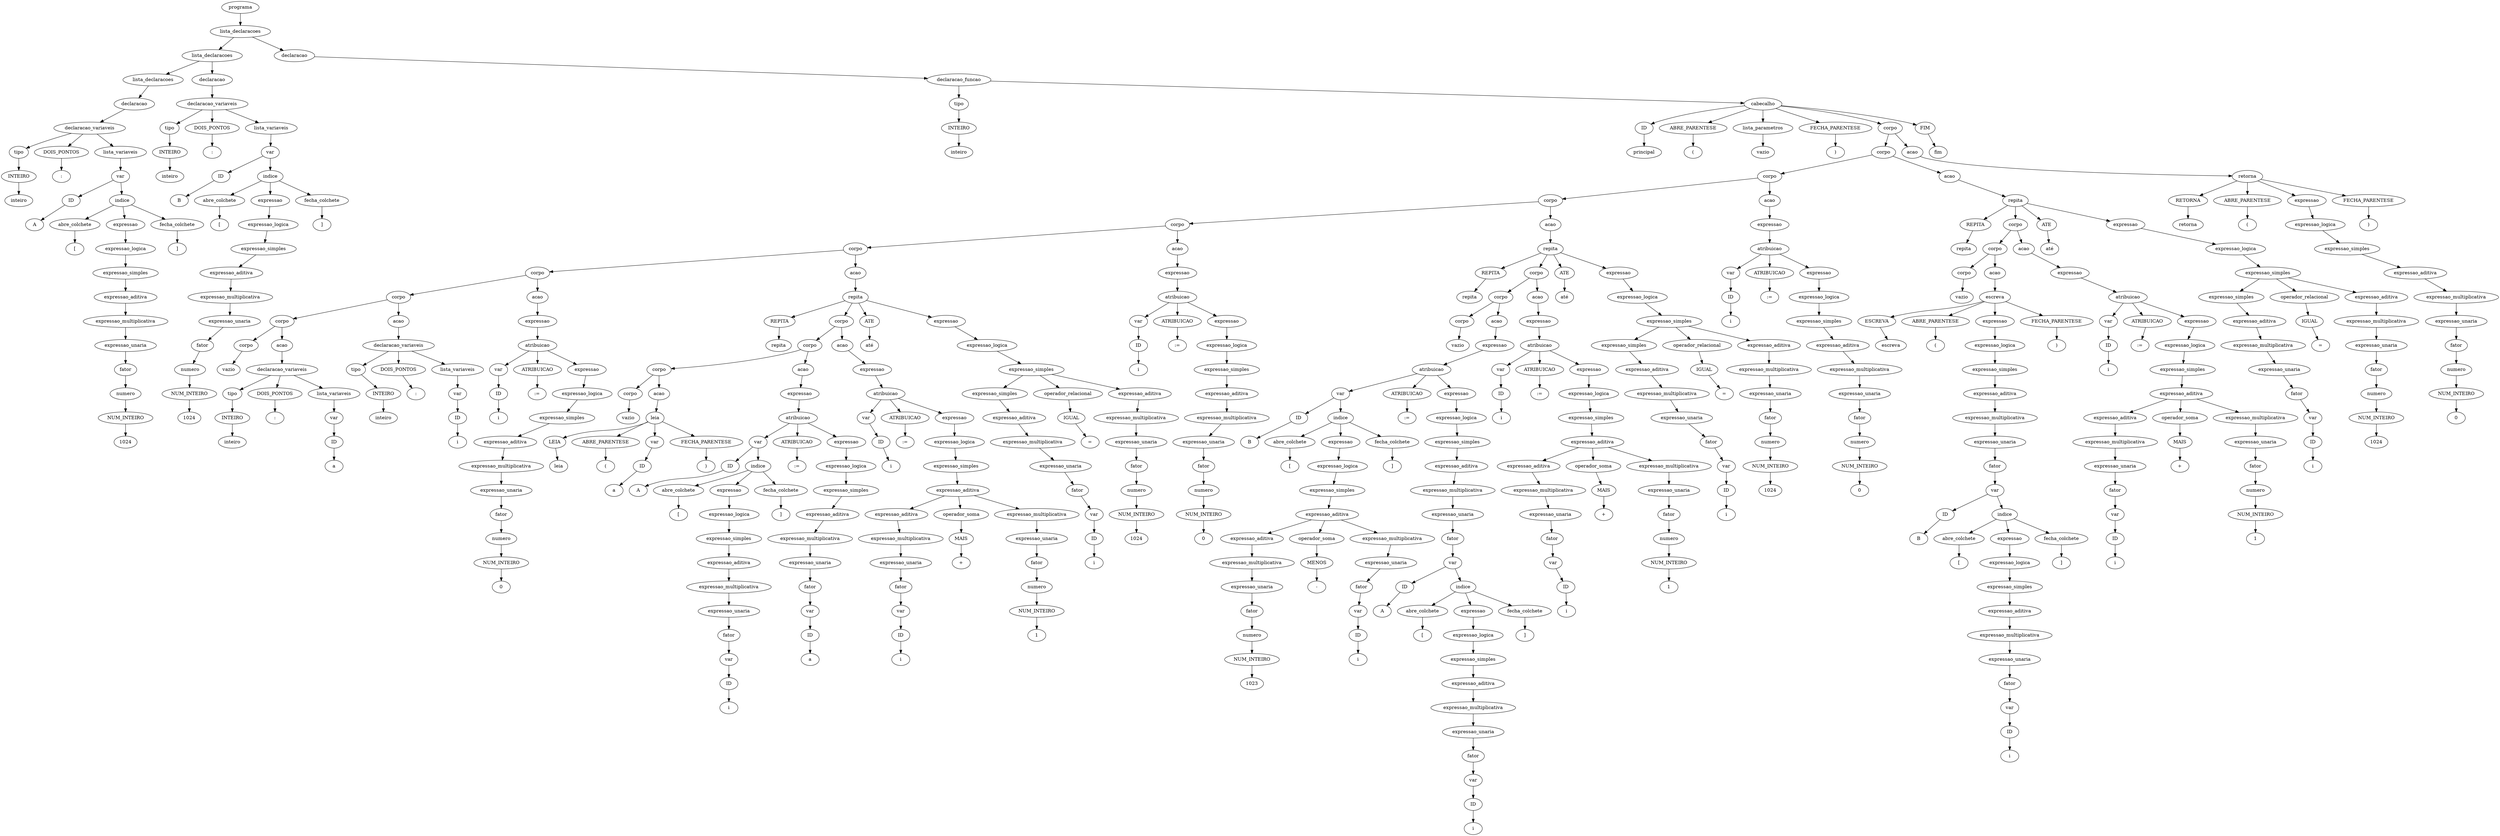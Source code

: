 digraph tree {
    "0x0" [label="programa"];
    "0x1" [label="lista_declaracoes"];
    "0x2" [label="lista_declaracoes"];
    "0x3" [label="lista_declaracoes"];
    "0x4" [label="declaracao"];
    "0x5" [label="declaracao_variaveis"];
    "0x6" [label="tipo"];
    "0x7" [label="INTEIRO"];
    "0x8" [label="inteiro"];
    "0x9" [label="DOIS_PONTOS"];
    "0xa" [label=":"];
    "0xb" [label="lista_variaveis"];
    "0xc" [label="var"];
    "0xd" [label="ID"];
    "0xe" [label="A"];
    "0xf" [label="indice"];
    "0x10" [label="abre_colchete"];
    "0x11" [label="["];
    "0x12" [label="expressao"];
    "0x13" [label="expressao_logica"];
    "0x14" [label="expressao_simples"];
    "0x15" [label="expressao_aditiva"];
    "0x16" [label="expressao_multiplicativa"];
    "0x17" [label="expressao_unaria"];
    "0x18" [label="fator"];
    "0x19" [label="numero"];
    "0x1a" [label="NUM_INTEIRO"];
    "0x1b" [label="1024"];
    "0x1c" [label="fecha_colchete"];
    "0x1d" [label="]"];
    "0x1e" [label="declaracao"];
    "0x1f" [label="declaracao_variaveis"];
    "0x20" [label="tipo"];
    "0x21" [label="INTEIRO"];
    "0x22" [label="inteiro"];
    "0x23" [label="DOIS_PONTOS"];
    "0x24" [label=":"];
    "0x25" [label="lista_variaveis"];
    "0x26" [label="var"];
    "0x27" [label="ID"];
    "0x28" [label="B"];
    "0x29" [label="indice"];
    "0x2a" [label="abre_colchete"];
    "0x2b" [label="["];
    "0x2c" [label="expressao"];
    "0x2d" [label="expressao_logica"];
    "0x2e" [label="expressao_simples"];
    "0x2f" [label="expressao_aditiva"];
    "0x30" [label="expressao_multiplicativa"];
    "0x31" [label="expressao_unaria"];
    "0x32" [label="fator"];
    "0x33" [label="numero"];
    "0x34" [label="NUM_INTEIRO"];
    "0x35" [label="1024"];
    "0x36" [label="fecha_colchete"];
    "0x37" [label="]"];
    "0x38" [label="declaracao"];
    "0x39" [label="declaracao_funcao"];
    "0x3a" [label="tipo"];
    "0x3b" [label="INTEIRO"];
    "0x3c" [label="inteiro"];
    "0x3d" [label="cabecalho"];
    "0x3e" [label="ID"];
    "0x3f" [label="principal"];
    "0x40" [label="ABRE_PARENTESE"];
    "0x41" [label="("];
    "0x42" [label="lista_parametros"];
    "0x43" [label="vazio"];
    "0x44" [label="FECHA_PARENTESE"];
    "0x45" [label=")"];
    "0x46" [label="corpo"];
    "0x47" [label="corpo"];
    "0x48" [label="corpo"];
    "0x49" [label="corpo"];
    "0x4a" [label="corpo"];
    "0x4b" [label="corpo"];
    "0x4c" [label="corpo"];
    "0x4d" [label="corpo"];
    "0x4e" [label="corpo"];
    "0x4f" [label="corpo"];
    "0x50" [label="vazio"];
    "0x51" [label="acao"];
    "0x52" [label="declaracao_variaveis"];
    "0x53" [label="tipo"];
    "0x54" [label="INTEIRO"];
    "0x55" [label="inteiro"];
    "0x56" [label="DOIS_PONTOS"];
    "0x57" [label=":"];
    "0x58" [label="lista_variaveis"];
    "0x59" [label="var"];
    "0x5a" [label="ID"];
    "0x5b" [label="a"];
    "0x5c" [label="acao"];
    "0x5d" [label="declaracao_variaveis"];
    "0x5e" [label="tipo"];
    "0x5f" [label="INTEIRO"];
    "0x60" [label="inteiro"];
    "0x61" [label="DOIS_PONTOS"];
    "0x62" [label=":"];
    "0x63" [label="lista_variaveis"];
    "0x64" [label="var"];
    "0x65" [label="ID"];
    "0x66" [label="i"];
    "0x67" [label="acao"];
    "0x68" [label="expressao"];
    "0x69" [label="atribuicao"];
    "0x6a" [label="var"];
    "0x6b" [label="ID"];
    "0x6c" [label="i"];
    "0x6d" [label="ATRIBUICAO"];
    "0x6e" [label=":="];
    "0x6f" [label="expressao"];
    "0x70" [label="expressao_logica"];
    "0x71" [label="expressao_simples"];
    "0x72" [label="expressao_aditiva"];
    "0x73" [label="expressao_multiplicativa"];
    "0x74" [label="expressao_unaria"];
    "0x75" [label="fator"];
    "0x76" [label="numero"];
    "0x77" [label="NUM_INTEIRO"];
    "0x78" [label="0"];
    "0x79" [label="acao"];
    "0x7a" [label="repita"];
    "0x7b" [label="REPITA"];
    "0x7c" [label="repita"];
    "0x7d" [label="corpo"];
    "0x7e" [label="corpo"];
    "0x7f" [label="corpo"];
    "0x80" [label="corpo"];
    "0x81" [label="vazio"];
    "0x82" [label="acao"];
    "0x83" [label="leia"];
    "0x84" [label="LEIA"];
    "0x85" [label="leia"];
    "0x86" [label="ABRE_PARENTESE"];
    "0x87" [label="("];
    "0x88" [label="var"];
    "0x89" [label="ID"];
    "0x8a" [label="a"];
    "0x8b" [label="FECHA_PARENTESE"];
    "0x8c" [label=")"];
    "0x8d" [label="acao"];
    "0x8e" [label="expressao"];
    "0x8f" [label="atribuicao"];
    "0x90" [label="var"];
    "0x91" [label="ID"];
    "0x92" [label="A"];
    "0x93" [label="indice"];
    "0x94" [label="abre_colchete"];
    "0x95" [label="["];
    "0x96" [label="expressao"];
    "0x97" [label="expressao_logica"];
    "0x98" [label="expressao_simples"];
    "0x99" [label="expressao_aditiva"];
    "0x9a" [label="expressao_multiplicativa"];
    "0x9b" [label="expressao_unaria"];
    "0x9c" [label="fator"];
    "0x9d" [label="var"];
    "0x9e" [label="ID"];
    "0x9f" [label="i"];
    "0xa0" [label="fecha_colchete"];
    "0xa1" [label="]"];
    "0xa2" [label="ATRIBUICAO"];
    "0xa3" [label=":="];
    "0xa4" [label="expressao"];
    "0xa5" [label="expressao_logica"];
    "0xa6" [label="expressao_simples"];
    "0xa7" [label="expressao_aditiva"];
    "0xa8" [label="expressao_multiplicativa"];
    "0xa9" [label="expressao_unaria"];
    "0xaa" [label="fator"];
    "0xab" [label="var"];
    "0xac" [label="ID"];
    "0xad" [label="a"];
    "0xae" [label="acao"];
    "0xaf" [label="expressao"];
    "0xb0" [label="atribuicao"];
    "0xb1" [label="var"];
    "0xb2" [label="ID"];
    "0xb3" [label="i"];
    "0xb4" [label="ATRIBUICAO"];
    "0xb5" [label=":="];
    "0xb6" [label="expressao"];
    "0xb7" [label="expressao_logica"];
    "0xb8" [label="expressao_simples"];
    "0xb9" [label="expressao_aditiva"];
    "0xba" [label="expressao_aditiva"];
    "0xbb" [label="expressao_multiplicativa"];
    "0xbc" [label="expressao_unaria"];
    "0xbd" [label="fator"];
    "0xbe" [label="var"];
    "0xbf" [label="ID"];
    "0xc0" [label="i"];
    "0xc1" [label="operador_soma"];
    "0xc2" [label="MAIS"];
    "0xc3" [label="+"];
    "0xc4" [label="expressao_multiplicativa"];
    "0xc5" [label="expressao_unaria"];
    "0xc6" [label="fator"];
    "0xc7" [label="numero"];
    "0xc8" [label="NUM_INTEIRO"];
    "0xc9" [label="1"];
    "0xca" [label="ATE"];
    "0xcb" [label="até"];
    "0xcc" [label="expressao"];
    "0xcd" [label="expressao_logica"];
    "0xce" [label="expressao_simples"];
    "0xcf" [label="expressao_simples"];
    "0xd0" [label="expressao_aditiva"];
    "0xd1" [label="expressao_multiplicativa"];
    "0xd2" [label="expressao_unaria"];
    "0xd3" [label="fator"];
    "0xd4" [label="var"];
    "0xd5" [label="ID"];
    "0xd6" [label="i"];
    "0xd7" [label="operador_relacional"];
    "0xd8" [label="IGUAL"];
    "0xd9" [label="="];
    "0xda" [label="expressao_aditiva"];
    "0xdb" [label="expressao_multiplicativa"];
    "0xdc" [label="expressao_unaria"];
    "0xdd" [label="fator"];
    "0xde" [label="numero"];
    "0xdf" [label="NUM_INTEIRO"];
    "0xe0" [label="1024"];
    "0xe1" [label="acao"];
    "0xe2" [label="expressao"];
    "0xe3" [label="atribuicao"];
    "0xe4" [label="var"];
    "0xe5" [label="ID"];
    "0xe6" [label="i"];
    "0xe7" [label="ATRIBUICAO"];
    "0xe8" [label=":="];
    "0xe9" [label="expressao"];
    "0xea" [label="expressao_logica"];
    "0xeb" [label="expressao_simples"];
    "0xec" [label="expressao_aditiva"];
    "0xed" [label="expressao_multiplicativa"];
    "0xee" [label="expressao_unaria"];
    "0xef" [label="fator"];
    "0xf0" [label="numero"];
    "0xf1" [label="NUM_INTEIRO"];
    "0xf2" [label="0"];
    "0xf3" [label="acao"];
    "0xf4" [label="repita"];
    "0xf5" [label="REPITA"];
    "0xf6" [label="repita"];
    "0xf7" [label="corpo"];
    "0xf8" [label="corpo"];
    "0xf9" [label="corpo"];
    "0xfa" [label="vazio"];
    "0xfb" [label="acao"];
    "0xfc" [label="expressao"];
    "0xfd" [label="atribuicao"];
    "0xfe" [label="var"];
    "0xff" [label="ID"];
    "0x100" [label="B"];
    "0x101" [label="indice"];
    "0x102" [label="abre_colchete"];
    "0x103" [label="["];
    "0x104" [label="expressao"];
    "0x105" [label="expressao_logica"];
    "0x106" [label="expressao_simples"];
    "0x107" [label="expressao_aditiva"];
    "0x108" [label="expressao_aditiva"];
    "0x109" [label="expressao_multiplicativa"];
    "0x10a" [label="expressao_unaria"];
    "0x10b" [label="fator"];
    "0x10c" [label="numero"];
    "0x10d" [label="NUM_INTEIRO"];
    "0x10e" [label="1023"];
    "0x10f" [label="operador_soma"];
    "0x110" [label="MENOS"];
    "0x111" [label="-"];
    "0x112" [label="expressao_multiplicativa"];
    "0x113" [label="expressao_unaria"];
    "0x114" [label="fator"];
    "0x115" [label="var"];
    "0x116" [label="ID"];
    "0x117" [label="i"];
    "0x118" [label="fecha_colchete"];
    "0x119" [label="]"];
    "0x11a" [label="ATRIBUICAO"];
    "0x11b" [label=":="];
    "0x11c" [label="expressao"];
    "0x11d" [label="expressao_logica"];
    "0x11e" [label="expressao_simples"];
    "0x11f" [label="expressao_aditiva"];
    "0x120" [label="expressao_multiplicativa"];
    "0x121" [label="expressao_unaria"];
    "0x122" [label="fator"];
    "0x123" [label="var"];
    "0x124" [label="ID"];
    "0x125" [label="A"];
    "0x126" [label="indice"];
    "0x127" [label="abre_colchete"];
    "0x128" [label="["];
    "0x129" [label="expressao"];
    "0x12a" [label="expressao_logica"];
    "0x12b" [label="expressao_simples"];
    "0x12c" [label="expressao_aditiva"];
    "0x12d" [label="expressao_multiplicativa"];
    "0x12e" [label="expressao_unaria"];
    "0x12f" [label="fator"];
    "0x130" [label="var"];
    "0x131" [label="ID"];
    "0x132" [label="i"];
    "0x133" [label="fecha_colchete"];
    "0x134" [label="]"];
    "0x135" [label="acao"];
    "0x136" [label="expressao"];
    "0x137" [label="atribuicao"];
    "0x138" [label="var"];
    "0x139" [label="ID"];
    "0x13a" [label="i"];
    "0x13b" [label="ATRIBUICAO"];
    "0x13c" [label=":="];
    "0x13d" [label="expressao"];
    "0x13e" [label="expressao_logica"];
    "0x13f" [label="expressao_simples"];
    "0x140" [label="expressao_aditiva"];
    "0x141" [label="expressao_aditiva"];
    "0x142" [label="expressao_multiplicativa"];
    "0x143" [label="expressao_unaria"];
    "0x144" [label="fator"];
    "0x145" [label="var"];
    "0x146" [label="ID"];
    "0x147" [label="i"];
    "0x148" [label="operador_soma"];
    "0x149" [label="MAIS"];
    "0x14a" [label="+"];
    "0x14b" [label="expressao_multiplicativa"];
    "0x14c" [label="expressao_unaria"];
    "0x14d" [label="fator"];
    "0x14e" [label="numero"];
    "0x14f" [label="NUM_INTEIRO"];
    "0x150" [label="1"];
    "0x151" [label="ATE"];
    "0x152" [label="até"];
    "0x153" [label="expressao"];
    "0x154" [label="expressao_logica"];
    "0x155" [label="expressao_simples"];
    "0x156" [label="expressao_simples"];
    "0x157" [label="expressao_aditiva"];
    "0x158" [label="expressao_multiplicativa"];
    "0x159" [label="expressao_unaria"];
    "0x15a" [label="fator"];
    "0x15b" [label="var"];
    "0x15c" [label="ID"];
    "0x15d" [label="i"];
    "0x15e" [label="operador_relacional"];
    "0x15f" [label="IGUAL"];
    "0x160" [label="="];
    "0x161" [label="expressao_aditiva"];
    "0x162" [label="expressao_multiplicativa"];
    "0x163" [label="expressao_unaria"];
    "0x164" [label="fator"];
    "0x165" [label="numero"];
    "0x166" [label="NUM_INTEIRO"];
    "0x167" [label="1024"];
    "0x168" [label="acao"];
    "0x169" [label="expressao"];
    "0x16a" [label="atribuicao"];
    "0x16b" [label="var"];
    "0x16c" [label="ID"];
    "0x16d" [label="i"];
    "0x16e" [label="ATRIBUICAO"];
    "0x16f" [label=":="];
    "0x170" [label="expressao"];
    "0x171" [label="expressao_logica"];
    "0x172" [label="expressao_simples"];
    "0x173" [label="expressao_aditiva"];
    "0x174" [label="expressao_multiplicativa"];
    "0x175" [label="expressao_unaria"];
    "0x176" [label="fator"];
    "0x177" [label="numero"];
    "0x178" [label="NUM_INTEIRO"];
    "0x179" [label="0"];
    "0x17a" [label="acao"];
    "0x17b" [label="repita"];
    "0x17c" [label="REPITA"];
    "0x17d" [label="repita"];
    "0x17e" [label="corpo"];
    "0x17f" [label="corpo"];
    "0x180" [label="corpo"];
    "0x181" [label="vazio"];
    "0x182" [label="acao"];
    "0x183" [label="escreva"];
    "0x184" [label="ESCREVA"];
    "0x185" [label="escreva"];
    "0x186" [label="ABRE_PARENTESE"];
    "0x187" [label="("];
    "0x188" [label="expressao"];
    "0x189" [label="expressao_logica"];
    "0x18a" [label="expressao_simples"];
    "0x18b" [label="expressao_aditiva"];
    "0x18c" [label="expressao_multiplicativa"];
    "0x18d" [label="expressao_unaria"];
    "0x18e" [label="fator"];
    "0x18f" [label="var"];
    "0x190" [label="ID"];
    "0x191" [label="B"];
    "0x192" [label="indice"];
    "0x193" [label="abre_colchete"];
    "0x194" [label="["];
    "0x195" [label="expressao"];
    "0x196" [label="expressao_logica"];
    "0x197" [label="expressao_simples"];
    "0x198" [label="expressao_aditiva"];
    "0x199" [label="expressao_multiplicativa"];
    "0x19a" [label="expressao_unaria"];
    "0x19b" [label="fator"];
    "0x19c" [label="var"];
    "0x19d" [label="ID"];
    "0x19e" [label="i"];
    "0x19f" [label="fecha_colchete"];
    "0x1a0" [label="]"];
    "0x1a1" [label="FECHA_PARENTESE"];
    "0x1a2" [label=")"];
    "0x1a3" [label="acao"];
    "0x1a4" [label="expressao"];
    "0x1a5" [label="atribuicao"];
    "0x1a6" [label="var"];
    "0x1a7" [label="ID"];
    "0x1a8" [label="i"];
    "0x1a9" [label="ATRIBUICAO"];
    "0x1aa" [label=":="];
    "0x1ab" [label="expressao"];
    "0x1ac" [label="expressao_logica"];
    "0x1ad" [label="expressao_simples"];
    "0x1ae" [label="expressao_aditiva"];
    "0x1af" [label="expressao_aditiva"];
    "0x1b0" [label="expressao_multiplicativa"];
    "0x1b1" [label="expressao_unaria"];
    "0x1b2" [label="fator"];
    "0x1b3" [label="var"];
    "0x1b4" [label="ID"];
    "0x1b5" [label="i"];
    "0x1b6" [label="operador_soma"];
    "0x1b7" [label="MAIS"];
    "0x1b8" [label="+"];
    "0x1b9" [label="expressao_multiplicativa"];
    "0x1ba" [label="expressao_unaria"];
    "0x1bb" [label="fator"];
    "0x1bc" [label="numero"];
    "0x1bd" [label="NUM_INTEIRO"];
    "0x1be" [label="1"];
    "0x1bf" [label="ATE"];
    "0x1c0" [label="até"];
    "0x1c1" [label="expressao"];
    "0x1c2" [label="expressao_logica"];
    "0x1c3" [label="expressao_simples"];
    "0x1c4" [label="expressao_simples"];
    "0x1c5" [label="expressao_aditiva"];
    "0x1c6" [label="expressao_multiplicativa"];
    "0x1c7" [label="expressao_unaria"];
    "0x1c8" [label="fator"];
    "0x1c9" [label="var"];
    "0x1ca" [label="ID"];
    "0x1cb" [label="i"];
    "0x1cc" [label="operador_relacional"];
    "0x1cd" [label="IGUAL"];
    "0x1ce" [label="="];
    "0x1cf" [label="expressao_aditiva"];
    "0x1d0" [label="expressao_multiplicativa"];
    "0x1d1" [label="expressao_unaria"];
    "0x1d2" [label="fator"];
    "0x1d3" [label="numero"];
    "0x1d4" [label="NUM_INTEIRO"];
    "0x1d5" [label="1024"];
    "0x1d6" [label="acao"];
    "0x1d7" [label="retorna"];
    "0x1d8" [label="RETORNA"];
    "0x1d9" [label="retorna"];
    "0x1da" [label="ABRE_PARENTESE"];
    "0x1db" [label="("];
    "0x1dc" [label="expressao"];
    "0x1dd" [label="expressao_logica"];
    "0x1de" [label="expressao_simples"];
    "0x1df" [label="expressao_aditiva"];
    "0x1e0" [label="expressao_multiplicativa"];
    "0x1e1" [label="expressao_unaria"];
    "0x1e2" [label="fator"];
    "0x1e3" [label="numero"];
    "0x1e4" [label="NUM_INTEIRO"];
    "0x1e5" [label="0"];
    "0x1e6" [label="FECHA_PARENTESE"];
    "0x1e7" [label=")"];
    "0x1e8" [label="FIM"];
    "0x1e9" [label="fim"];
    "0x0" -> "0x1";
    "0x1" -> "0x2";
    "0x1" -> "0x38";
    "0x2" -> "0x3";
    "0x2" -> "0x1e";
    "0x3" -> "0x4";
    "0x4" -> "0x5";
    "0x5" -> "0x6";
    "0x5" -> "0x9";
    "0x5" -> "0xb";
    "0x6" -> "0x7";
    "0x7" -> "0x8";
    "0x9" -> "0xa";
    "0xb" -> "0xc";
    "0xc" -> "0xd";
    "0xc" -> "0xf";
    "0xd" -> "0xe";
    "0xf" -> "0x10";
    "0xf" -> "0x12";
    "0xf" -> "0x1c";
    "0x10" -> "0x11";
    "0x12" -> "0x13";
    "0x13" -> "0x14";
    "0x14" -> "0x15";
    "0x15" -> "0x16";
    "0x16" -> "0x17";
    "0x17" -> "0x18";
    "0x18" -> "0x19";
    "0x19" -> "0x1a";
    "0x1a" -> "0x1b";
    "0x1c" -> "0x1d";
    "0x1e" -> "0x1f";
    "0x1f" -> "0x20";
    "0x1f" -> "0x23";
    "0x1f" -> "0x25";
    "0x20" -> "0x21";
    "0x21" -> "0x22";
    "0x23" -> "0x24";
    "0x25" -> "0x26";
    "0x26" -> "0x27";
    "0x26" -> "0x29";
    "0x27" -> "0x28";
    "0x29" -> "0x2a";
    "0x29" -> "0x2c";
    "0x29" -> "0x36";
    "0x2a" -> "0x2b";
    "0x2c" -> "0x2d";
    "0x2d" -> "0x2e";
    "0x2e" -> "0x2f";
    "0x2f" -> "0x30";
    "0x30" -> "0x31";
    "0x31" -> "0x32";
    "0x32" -> "0x33";
    "0x33" -> "0x34";
    "0x34" -> "0x35";
    "0x36" -> "0x37";
    "0x38" -> "0x39";
    "0x39" -> "0x3a";
    "0x39" -> "0x3d";
    "0x3a" -> "0x3b";
    "0x3b" -> "0x3c";
    "0x3d" -> "0x3e";
    "0x3d" -> "0x40";
    "0x3d" -> "0x42";
    "0x3d" -> "0x44";
    "0x3d" -> "0x46";
    "0x3d" -> "0x1e8";
    "0x3e" -> "0x3f";
    "0x40" -> "0x41";
    "0x42" -> "0x43";
    "0x44" -> "0x45";
    "0x46" -> "0x47";
    "0x46" -> "0x1d6";
    "0x47" -> "0x48";
    "0x47" -> "0x17a";
    "0x48" -> "0x49";
    "0x48" -> "0x168";
    "0x49" -> "0x4a";
    "0x49" -> "0xf3";
    "0x4a" -> "0x4b";
    "0x4a" -> "0xe1";
    "0x4b" -> "0x4c";
    "0x4b" -> "0x79";
    "0x4c" -> "0x4d";
    "0x4c" -> "0x67";
    "0x4d" -> "0x4e";
    "0x4d" -> "0x5c";
    "0x4e" -> "0x4f";
    "0x4e" -> "0x51";
    "0x4f" -> "0x50";
    "0x51" -> "0x52";
    "0x52" -> "0x53";
    "0x52" -> "0x56";
    "0x52" -> "0x58";
    "0x53" -> "0x54";
    "0x54" -> "0x55";
    "0x56" -> "0x57";
    "0x58" -> "0x59";
    "0x59" -> "0x5a";
    "0x5a" -> "0x5b";
    "0x5c" -> "0x5d";
    "0x5d" -> "0x5e";
    "0x5d" -> "0x61";
    "0x5d" -> "0x63";
    "0x5e" -> "0x5f";
    "0x5f" -> "0x60";
    "0x61" -> "0x62";
    "0x63" -> "0x64";
    "0x64" -> "0x65";
    "0x65" -> "0x66";
    "0x67" -> "0x68";
    "0x68" -> "0x69";
    "0x69" -> "0x6a";
    "0x69" -> "0x6d";
    "0x69" -> "0x6f";
    "0x6a" -> "0x6b";
    "0x6b" -> "0x6c";
    "0x6d" -> "0x6e";
    "0x6f" -> "0x70";
    "0x70" -> "0x71";
    "0x71" -> "0x72";
    "0x72" -> "0x73";
    "0x73" -> "0x74";
    "0x74" -> "0x75";
    "0x75" -> "0x76";
    "0x76" -> "0x77";
    "0x77" -> "0x78";
    "0x79" -> "0x7a";
    "0x7a" -> "0x7b";
    "0x7a" -> "0x7d";
    "0x7a" -> "0xca";
    "0x7a" -> "0xcc";
    "0x7b" -> "0x7c";
    "0x7d" -> "0x7e";
    "0x7d" -> "0xae";
    "0x7e" -> "0x7f";
    "0x7e" -> "0x8d";
    "0x7f" -> "0x80";
    "0x7f" -> "0x82";
    "0x80" -> "0x81";
    "0x82" -> "0x83";
    "0x83" -> "0x84";
    "0x83" -> "0x86";
    "0x83" -> "0x88";
    "0x83" -> "0x8b";
    "0x84" -> "0x85";
    "0x86" -> "0x87";
    "0x88" -> "0x89";
    "0x89" -> "0x8a";
    "0x8b" -> "0x8c";
    "0x8d" -> "0x8e";
    "0x8e" -> "0x8f";
    "0x8f" -> "0x90";
    "0x8f" -> "0xa2";
    "0x8f" -> "0xa4";
    "0x90" -> "0x91";
    "0x90" -> "0x93";
    "0x91" -> "0x92";
    "0x93" -> "0x94";
    "0x93" -> "0x96";
    "0x93" -> "0xa0";
    "0x94" -> "0x95";
    "0x96" -> "0x97";
    "0x97" -> "0x98";
    "0x98" -> "0x99";
    "0x99" -> "0x9a";
    "0x9a" -> "0x9b";
    "0x9b" -> "0x9c";
    "0x9c" -> "0x9d";
    "0x9d" -> "0x9e";
    "0x9e" -> "0x9f";
    "0xa0" -> "0xa1";
    "0xa2" -> "0xa3";
    "0xa4" -> "0xa5";
    "0xa5" -> "0xa6";
    "0xa6" -> "0xa7";
    "0xa7" -> "0xa8";
    "0xa8" -> "0xa9";
    "0xa9" -> "0xaa";
    "0xaa" -> "0xab";
    "0xab" -> "0xac";
    "0xac" -> "0xad";
    "0xae" -> "0xaf";
    "0xaf" -> "0xb0";
    "0xb0" -> "0xb1";
    "0xb0" -> "0xb4";
    "0xb0" -> "0xb6";
    "0xb1" -> "0xb2";
    "0xb2" -> "0xb3";
    "0xb4" -> "0xb5";
    "0xb6" -> "0xb7";
    "0xb7" -> "0xb8";
    "0xb8" -> "0xb9";
    "0xb9" -> "0xba";
    "0xb9" -> "0xc1";
    "0xb9" -> "0xc4";
    "0xba" -> "0xbb";
    "0xbb" -> "0xbc";
    "0xbc" -> "0xbd";
    "0xbd" -> "0xbe";
    "0xbe" -> "0xbf";
    "0xbf" -> "0xc0";
    "0xc1" -> "0xc2";
    "0xc2" -> "0xc3";
    "0xc4" -> "0xc5";
    "0xc5" -> "0xc6";
    "0xc6" -> "0xc7";
    "0xc7" -> "0xc8";
    "0xc8" -> "0xc9";
    "0xca" -> "0xcb";
    "0xcc" -> "0xcd";
    "0xcd" -> "0xce";
    "0xce" -> "0xcf";
    "0xce" -> "0xd7";
    "0xce" -> "0xda";
    "0xcf" -> "0xd0";
    "0xd0" -> "0xd1";
    "0xd1" -> "0xd2";
    "0xd2" -> "0xd3";
    "0xd3" -> "0xd4";
    "0xd4" -> "0xd5";
    "0xd5" -> "0xd6";
    "0xd7" -> "0xd8";
    "0xd8" -> "0xd9";
    "0xda" -> "0xdb";
    "0xdb" -> "0xdc";
    "0xdc" -> "0xdd";
    "0xdd" -> "0xde";
    "0xde" -> "0xdf";
    "0xdf" -> "0xe0";
    "0xe1" -> "0xe2";
    "0xe2" -> "0xe3";
    "0xe3" -> "0xe4";
    "0xe3" -> "0xe7";
    "0xe3" -> "0xe9";
    "0xe4" -> "0xe5";
    "0xe5" -> "0xe6";
    "0xe7" -> "0xe8";
    "0xe9" -> "0xea";
    "0xea" -> "0xeb";
    "0xeb" -> "0xec";
    "0xec" -> "0xed";
    "0xed" -> "0xee";
    "0xee" -> "0xef";
    "0xef" -> "0xf0";
    "0xf0" -> "0xf1";
    "0xf1" -> "0xf2";
    "0xf3" -> "0xf4";
    "0xf4" -> "0xf5";
    "0xf4" -> "0xf7";
    "0xf4" -> "0x151";
    "0xf4" -> "0x153";
    "0xf5" -> "0xf6";
    "0xf7" -> "0xf8";
    "0xf7" -> "0x135";
    "0xf8" -> "0xf9";
    "0xf8" -> "0xfb";
    "0xf9" -> "0xfa";
    "0xfb" -> "0xfc";
    "0xfc" -> "0xfd";
    "0xfd" -> "0xfe";
    "0xfd" -> "0x11a";
    "0xfd" -> "0x11c";
    "0xfe" -> "0xff";
    "0xfe" -> "0x101";
    "0xff" -> "0x100";
    "0x101" -> "0x102";
    "0x101" -> "0x104";
    "0x101" -> "0x118";
    "0x102" -> "0x103";
    "0x104" -> "0x105";
    "0x105" -> "0x106";
    "0x106" -> "0x107";
    "0x107" -> "0x108";
    "0x107" -> "0x10f";
    "0x107" -> "0x112";
    "0x108" -> "0x109";
    "0x109" -> "0x10a";
    "0x10a" -> "0x10b";
    "0x10b" -> "0x10c";
    "0x10c" -> "0x10d";
    "0x10d" -> "0x10e";
    "0x10f" -> "0x110";
    "0x110" -> "0x111";
    "0x112" -> "0x113";
    "0x113" -> "0x114";
    "0x114" -> "0x115";
    "0x115" -> "0x116";
    "0x116" -> "0x117";
    "0x118" -> "0x119";
    "0x11a" -> "0x11b";
    "0x11c" -> "0x11d";
    "0x11d" -> "0x11e";
    "0x11e" -> "0x11f";
    "0x11f" -> "0x120";
    "0x120" -> "0x121";
    "0x121" -> "0x122";
    "0x122" -> "0x123";
    "0x123" -> "0x124";
    "0x123" -> "0x126";
    "0x124" -> "0x125";
    "0x126" -> "0x127";
    "0x126" -> "0x129";
    "0x126" -> "0x133";
    "0x127" -> "0x128";
    "0x129" -> "0x12a";
    "0x12a" -> "0x12b";
    "0x12b" -> "0x12c";
    "0x12c" -> "0x12d";
    "0x12d" -> "0x12e";
    "0x12e" -> "0x12f";
    "0x12f" -> "0x130";
    "0x130" -> "0x131";
    "0x131" -> "0x132";
    "0x133" -> "0x134";
    "0x135" -> "0x136";
    "0x136" -> "0x137";
    "0x137" -> "0x138";
    "0x137" -> "0x13b";
    "0x137" -> "0x13d";
    "0x138" -> "0x139";
    "0x139" -> "0x13a";
    "0x13b" -> "0x13c";
    "0x13d" -> "0x13e";
    "0x13e" -> "0x13f";
    "0x13f" -> "0x140";
    "0x140" -> "0x141";
    "0x140" -> "0x148";
    "0x140" -> "0x14b";
    "0x141" -> "0x142";
    "0x142" -> "0x143";
    "0x143" -> "0x144";
    "0x144" -> "0x145";
    "0x145" -> "0x146";
    "0x146" -> "0x147";
    "0x148" -> "0x149";
    "0x149" -> "0x14a";
    "0x14b" -> "0x14c";
    "0x14c" -> "0x14d";
    "0x14d" -> "0x14e";
    "0x14e" -> "0x14f";
    "0x14f" -> "0x150";
    "0x151" -> "0x152";
    "0x153" -> "0x154";
    "0x154" -> "0x155";
    "0x155" -> "0x156";
    "0x155" -> "0x15e";
    "0x155" -> "0x161";
    "0x156" -> "0x157";
    "0x157" -> "0x158";
    "0x158" -> "0x159";
    "0x159" -> "0x15a";
    "0x15a" -> "0x15b";
    "0x15b" -> "0x15c";
    "0x15c" -> "0x15d";
    "0x15e" -> "0x15f";
    "0x15f" -> "0x160";
    "0x161" -> "0x162";
    "0x162" -> "0x163";
    "0x163" -> "0x164";
    "0x164" -> "0x165";
    "0x165" -> "0x166";
    "0x166" -> "0x167";
    "0x168" -> "0x169";
    "0x169" -> "0x16a";
    "0x16a" -> "0x16b";
    "0x16a" -> "0x16e";
    "0x16a" -> "0x170";
    "0x16b" -> "0x16c";
    "0x16c" -> "0x16d";
    "0x16e" -> "0x16f";
    "0x170" -> "0x171";
    "0x171" -> "0x172";
    "0x172" -> "0x173";
    "0x173" -> "0x174";
    "0x174" -> "0x175";
    "0x175" -> "0x176";
    "0x176" -> "0x177";
    "0x177" -> "0x178";
    "0x178" -> "0x179";
    "0x17a" -> "0x17b";
    "0x17b" -> "0x17c";
    "0x17b" -> "0x17e";
    "0x17b" -> "0x1bf";
    "0x17b" -> "0x1c1";
    "0x17c" -> "0x17d";
    "0x17e" -> "0x17f";
    "0x17e" -> "0x1a3";
    "0x17f" -> "0x180";
    "0x17f" -> "0x182";
    "0x180" -> "0x181";
    "0x182" -> "0x183";
    "0x183" -> "0x184";
    "0x183" -> "0x186";
    "0x183" -> "0x188";
    "0x183" -> "0x1a1";
    "0x184" -> "0x185";
    "0x186" -> "0x187";
    "0x188" -> "0x189";
    "0x189" -> "0x18a";
    "0x18a" -> "0x18b";
    "0x18b" -> "0x18c";
    "0x18c" -> "0x18d";
    "0x18d" -> "0x18e";
    "0x18e" -> "0x18f";
    "0x18f" -> "0x190";
    "0x18f" -> "0x192";
    "0x190" -> "0x191";
    "0x192" -> "0x193";
    "0x192" -> "0x195";
    "0x192" -> "0x19f";
    "0x193" -> "0x194";
    "0x195" -> "0x196";
    "0x196" -> "0x197";
    "0x197" -> "0x198";
    "0x198" -> "0x199";
    "0x199" -> "0x19a";
    "0x19a" -> "0x19b";
    "0x19b" -> "0x19c";
    "0x19c" -> "0x19d";
    "0x19d" -> "0x19e";
    "0x19f" -> "0x1a0";
    "0x1a1" -> "0x1a2";
    "0x1a3" -> "0x1a4";
    "0x1a4" -> "0x1a5";
    "0x1a5" -> "0x1a6";
    "0x1a5" -> "0x1a9";
    "0x1a5" -> "0x1ab";
    "0x1a6" -> "0x1a7";
    "0x1a7" -> "0x1a8";
    "0x1a9" -> "0x1aa";
    "0x1ab" -> "0x1ac";
    "0x1ac" -> "0x1ad";
    "0x1ad" -> "0x1ae";
    "0x1ae" -> "0x1af";
    "0x1ae" -> "0x1b6";
    "0x1ae" -> "0x1b9";
    "0x1af" -> "0x1b0";
    "0x1b0" -> "0x1b1";
    "0x1b1" -> "0x1b2";
    "0x1b2" -> "0x1b3";
    "0x1b3" -> "0x1b4";
    "0x1b4" -> "0x1b5";
    "0x1b6" -> "0x1b7";
    "0x1b7" -> "0x1b8";
    "0x1b9" -> "0x1ba";
    "0x1ba" -> "0x1bb";
    "0x1bb" -> "0x1bc";
    "0x1bc" -> "0x1bd";
    "0x1bd" -> "0x1be";
    "0x1bf" -> "0x1c0";
    "0x1c1" -> "0x1c2";
    "0x1c2" -> "0x1c3";
    "0x1c3" -> "0x1c4";
    "0x1c3" -> "0x1cc";
    "0x1c3" -> "0x1cf";
    "0x1c4" -> "0x1c5";
    "0x1c5" -> "0x1c6";
    "0x1c6" -> "0x1c7";
    "0x1c7" -> "0x1c8";
    "0x1c8" -> "0x1c9";
    "0x1c9" -> "0x1ca";
    "0x1ca" -> "0x1cb";
    "0x1cc" -> "0x1cd";
    "0x1cd" -> "0x1ce";
    "0x1cf" -> "0x1d0";
    "0x1d0" -> "0x1d1";
    "0x1d1" -> "0x1d2";
    "0x1d2" -> "0x1d3";
    "0x1d3" -> "0x1d4";
    "0x1d4" -> "0x1d5";
    "0x1d6" -> "0x1d7";
    "0x1d7" -> "0x1d8";
    "0x1d7" -> "0x1da";
    "0x1d7" -> "0x1dc";
    "0x1d7" -> "0x1e6";
    "0x1d8" -> "0x1d9";
    "0x1da" -> "0x1db";
    "0x1dc" -> "0x1dd";
    "0x1dd" -> "0x1de";
    "0x1de" -> "0x1df";
    "0x1df" -> "0x1e0";
    "0x1e0" -> "0x1e1";
    "0x1e1" -> "0x1e2";
    "0x1e2" -> "0x1e3";
    "0x1e3" -> "0x1e4";
    "0x1e4" -> "0x1e5";
    "0x1e6" -> "0x1e7";
    "0x1e8" -> "0x1e9";
}
